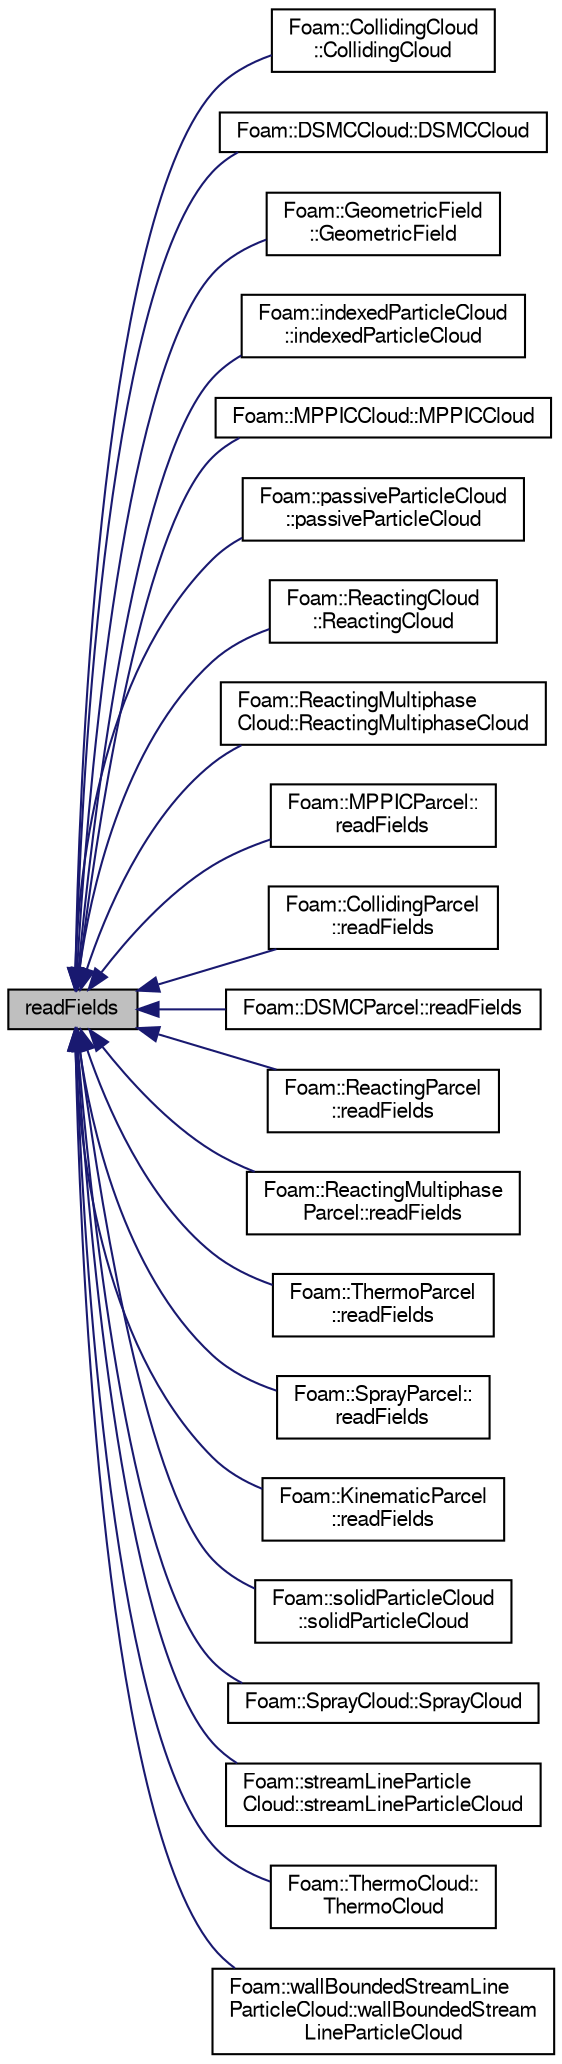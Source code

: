 digraph "readFields"
{
  bgcolor="transparent";
  edge [fontname="FreeSans",fontsize="10",labelfontname="FreeSans",labelfontsize="10"];
  node [fontname="FreeSans",fontsize="10",shape=record];
  rankdir="LR";
  Node1 [label="readFields",height=0.2,width=0.4,color="black", fillcolor="grey75", style="filled" fontcolor="black"];
  Node1 -> Node2 [dir="back",color="midnightblue",fontsize="10",style="solid",fontname="FreeSans"];
  Node2 [label="Foam::CollidingCloud\l::CollidingCloud",height=0.2,width=0.4,color="black",URL="$a00300.html#a9302cfce90f9a42cce11387d9e10c2a9",tooltip="Construct given carrier gas fields. "];
  Node1 -> Node3 [dir="back",color="midnightblue",fontsize="10",style="solid",fontname="FreeSans"];
  Node3 [label="Foam::DSMCCloud::DSMCCloud",height=0.2,width=0.4,color="black",URL="$a00561.html#a19f8ac738a92ea19708e1682dfedd5f6",tooltip="Construct given name and mesh, will read Parcels and fields from. "];
  Node1 -> Node4 [dir="back",color="midnightblue",fontsize="10",style="solid",fontname="FreeSans"];
  Node4 [label="Foam::GeometricField\l::GeometricField",height=0.2,width=0.4,color="black",URL="$a00896.html#a06bb95f53761708e6ff15cb44d4c88e2",tooltip="Construct and read given IOobject. "];
  Node1 -> Node5 [dir="back",color="midnightblue",fontsize="10",style="solid",fontname="FreeSans"];
  Node5 [label="Foam::indexedParticleCloud\l::indexedParticleCloud",height=0.2,width=0.4,color="black",URL="$a01025.html#a847b898b6b0653163d5f876a1cff7d52",tooltip="Construct given mesh. "];
  Node1 -> Node6 [dir="back",color="midnightblue",fontsize="10",style="solid",fontname="FreeSans"];
  Node6 [label="Foam::MPPICCloud::MPPICCloud",height=0.2,width=0.4,color="black",URL="$a01493.html#adbe09ebdc623965d71b34b624f780e62",tooltip="Construct given carrier gas fields. "];
  Node1 -> Node7 [dir="back",color="midnightblue",fontsize="10",style="solid",fontname="FreeSans"];
  Node7 [label="Foam::passiveParticleCloud\l::passiveParticleCloud",height=0.2,width=0.4,color="black",URL="$a01737.html#ae569cc2a2ef7b30e27a1f963bbbd95fc",tooltip="Construct given mesh. "];
  Node1 -> Node8 [dir="back",color="midnightblue",fontsize="10",style="solid",fontname="FreeSans"];
  Node8 [label="Foam::ReactingCloud\l::ReactingCloud",height=0.2,width=0.4,color="black",URL="$a02019.html#a2e58a8afea4a106a799124386cb11e5d",tooltip="Construct given carrier gas fields. "];
  Node1 -> Node9 [dir="back",color="midnightblue",fontsize="10",style="solid",fontname="FreeSans"];
  Node9 [label="Foam::ReactingMultiphase\lCloud::ReactingMultiphaseCloud",height=0.2,width=0.4,color="black",URL="$a02022.html#aa72f12c5613c928b9c79fda89e38b7ee",tooltip="Construct given carrier gas fields. "];
  Node1 -> Node10 [dir="back",color="midnightblue",fontsize="10",style="solid",fontname="FreeSans"];
  Node10 [label="Foam::MPPICParcel::\lreadFields",height=0.2,width=0.4,color="black",URL="$a01494.html#ae1118a08fed2fe58c47d9142f0f131af",tooltip="Read. "];
  Node1 -> Node11 [dir="back",color="midnightblue",fontsize="10",style="solid",fontname="FreeSans"];
  Node11 [label="Foam::CollidingParcel\l::readFields",height=0.2,width=0.4,color="black",URL="$a00301.html#ae1118a08fed2fe58c47d9142f0f131af",tooltip="Read. "];
  Node1 -> Node12 [dir="back",color="midnightblue",fontsize="10",style="solid",fontname="FreeSans"];
  Node12 [label="Foam::DSMCParcel::readFields",height=0.2,width=0.4,color="black",URL="$a00564.html#a888a0c332f382b5f23570ccf8153c7e4"];
  Node1 -> Node13 [dir="back",color="midnightblue",fontsize="10",style="solid",fontname="FreeSans"];
  Node13 [label="Foam::ReactingParcel\l::readFields",height=0.2,width=0.4,color="black",URL="$a02030.html#ae1118a08fed2fe58c47d9142f0f131af",tooltip="Read - no composition. "];
  Node1 -> Node14 [dir="back",color="midnightblue",fontsize="10",style="solid",fontname="FreeSans"];
  Node14 [label="Foam::ReactingMultiphase\lParcel::readFields",height=0.2,width=0.4,color="black",URL="$a02025.html#ae1118a08fed2fe58c47d9142f0f131af",tooltip="Read - no composition. "];
  Node1 -> Node15 [dir="back",color="midnightblue",fontsize="10",style="solid",fontname="FreeSans"];
  Node15 [label="Foam::ThermoParcel\l::readFields",height=0.2,width=0.4,color="black",URL="$a02522.html#ae1118a08fed2fe58c47d9142f0f131af",tooltip="Read. "];
  Node1 -> Node16 [dir="back",color="midnightblue",fontsize="10",style="solid",fontname="FreeSans"];
  Node16 [label="Foam::SprayParcel::\lreadFields",height=0.2,width=0.4,color="black",URL="$a02342.html#ae1118a08fed2fe58c47d9142f0f131af",tooltip="Read - no composition. "];
  Node1 -> Node17 [dir="back",color="midnightblue",fontsize="10",style="solid",fontname="FreeSans"];
  Node17 [label="Foam::KinematicParcel\l::readFields",height=0.2,width=0.4,color="black",URL="$a01196.html#ae1118a08fed2fe58c47d9142f0f131af",tooltip="Read. "];
  Node1 -> Node18 [dir="back",color="midnightblue",fontsize="10",style="solid",fontname="FreeSans"];
  Node18 [label="Foam::solidParticleCloud\l::solidParticleCloud",height=0.2,width=0.4,color="black",URL="$a02305.html#a814d5c23177e331b69ad11b5428aca1a",tooltip="Construct given mesh. "];
  Node1 -> Node19 [dir="back",color="midnightblue",fontsize="10",style="solid",fontname="FreeSans"];
  Node19 [label="Foam::SprayCloud::SprayCloud",height=0.2,width=0.4,color="black",URL="$a02341.html#a99a36ed285b9a6cfbb1e65454933979e",tooltip="Construct given carrier gas fields. "];
  Node1 -> Node20 [dir="back",color="midnightblue",fontsize="10",style="solid",fontname="FreeSans"];
  Node20 [label="Foam::streamLineParticle\lCloud::streamLineParticleCloud",height=0.2,width=0.4,color="black",URL="$a02388.html#a50583d865a334d69f63bc96c499f16f3",tooltip="Construct given mesh. "];
  Node1 -> Node21 [dir="back",color="midnightblue",fontsize="10",style="solid",fontname="FreeSans"];
  Node21 [label="Foam::ThermoCloud::\lThermoCloud",height=0.2,width=0.4,color="black",URL="$a02519.html#acb3c0d0149a940bbe8a73fbb3734ca02",tooltip="Construct given carrier gas fields. "];
  Node1 -> Node22 [dir="back",color="midnightblue",fontsize="10",style="solid",fontname="FreeSans"];
  Node22 [label="Foam::wallBoundedStreamLine\lParticleCloud::wallBoundedStream\lLineParticleCloud",height=0.2,width=0.4,color="black",URL="$a02755.html#a8aba3675e91c3d69933023fbcd46c71a",tooltip="Construct given mesh. "];
}
